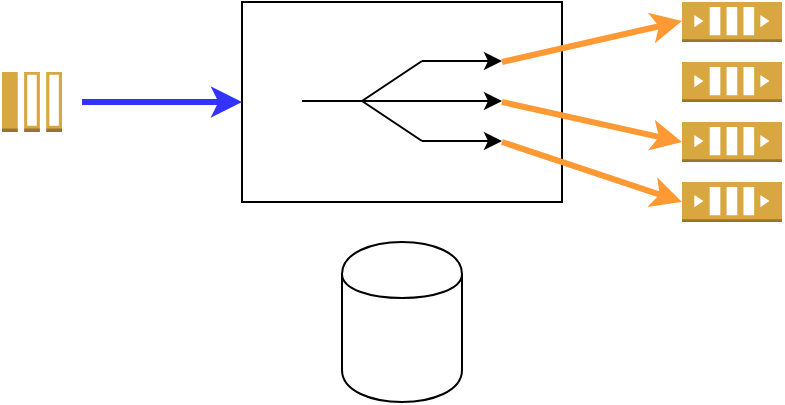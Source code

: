 <mxfile version="13.0.3" type="device"><diagram id="tsO8Nc9V5AiV2zkZjRJd" name="Page-1"><mxGraphModel dx="2066" dy="1265" grid="1" gridSize="10" guides="1" tooltips="1" connect="1" arrows="1" fold="1" page="1" pageScale="1" pageWidth="1169" pageHeight="827" math="0" shadow="0"><root><mxCell id="0"/><mxCell id="1" parent="0"/><mxCell id="amccXzPAaUp2grXkiEIp-2" value="" style="rounded=0;whiteSpace=wrap;html=1;" vertex="1" parent="1"><mxGeometry x="480" y="340" width="160" height="100" as="geometry"/></mxCell><mxCell id="amccXzPAaUp2grXkiEIp-4" value="" style="endArrow=none;html=1;" edge="1" parent="1"><mxGeometry width="50" height="50" relative="1" as="geometry"><mxPoint x="510" y="389.5" as="sourcePoint"/><mxPoint x="540" y="389.5" as="targetPoint"/></mxGeometry></mxCell><mxCell id="amccXzPAaUp2grXkiEIp-5" value="" style="endArrow=none;html=1;" edge="1" parent="1"><mxGeometry width="50" height="50" relative="1" as="geometry"><mxPoint x="540" y="389.5" as="sourcePoint"/><mxPoint x="570" y="369.5" as="targetPoint"/></mxGeometry></mxCell><mxCell id="amccXzPAaUp2grXkiEIp-7" value="" style="endArrow=none;html=1;" edge="1" parent="1"><mxGeometry width="50" height="50" relative="1" as="geometry"><mxPoint x="540" y="389.5" as="sourcePoint"/><mxPoint x="570" y="389.5" as="targetPoint"/></mxGeometry></mxCell><mxCell id="amccXzPAaUp2grXkiEIp-8" value="" style="endArrow=none;html=1;" edge="1" parent="1"><mxGeometry width="50" height="50" relative="1" as="geometry"><mxPoint x="570" y="409.5" as="sourcePoint"/><mxPoint x="540" y="389.5" as="targetPoint"/></mxGeometry></mxCell><mxCell id="amccXzPAaUp2grXkiEIp-10" value="" style="endArrow=classic;html=1;" edge="1" parent="1"><mxGeometry width="50" height="50" relative="1" as="geometry"><mxPoint x="570" y="369.5" as="sourcePoint"/><mxPoint x="610" y="369.5" as="targetPoint"/></mxGeometry></mxCell><mxCell id="amccXzPAaUp2grXkiEIp-11" value="" style="endArrow=classic;html=1;" edge="1" parent="1"><mxGeometry width="50" height="50" relative="1" as="geometry"><mxPoint x="570" y="389.5" as="sourcePoint"/><mxPoint x="610" y="389.5" as="targetPoint"/></mxGeometry></mxCell><mxCell id="amccXzPAaUp2grXkiEIp-12" value="" style="endArrow=classic;html=1;" edge="1" parent="1"><mxGeometry width="50" height="50" relative="1" as="geometry"><mxPoint x="570" y="409.5" as="sourcePoint"/><mxPoint x="610" y="409.5" as="targetPoint"/></mxGeometry></mxCell><mxCell id="amccXzPAaUp2grXkiEIp-13" value="" style="shape=cylinder;whiteSpace=wrap;html=1;boundedLbl=1;backgroundOutline=1;" vertex="1" parent="1"><mxGeometry x="530" y="460" width="60" height="80" as="geometry"/></mxCell><mxCell id="amccXzPAaUp2grXkiEIp-15" value="" style="outlineConnect=0;dashed=0;verticalLabelPosition=bottom;verticalAlign=top;align=center;html=1;shape=mxgraph.aws3.queue;fillColor=#D9A741;gradientColor=none;" vertex="1" parent="1"><mxGeometry x="700" y="340" width="50" height="20" as="geometry"/></mxCell><mxCell id="amccXzPAaUp2grXkiEIp-17" value="" style="outlineConnect=0;dashed=0;verticalLabelPosition=bottom;verticalAlign=top;align=center;html=1;shape=mxgraph.aws3.queue;fillColor=#D9A741;gradientColor=none;" vertex="1" parent="1"><mxGeometry x="700" y="370" width="50" height="20" as="geometry"/></mxCell><mxCell id="amccXzPAaUp2grXkiEIp-18" value="" style="outlineConnect=0;dashed=0;verticalLabelPosition=bottom;verticalAlign=top;align=center;html=1;shape=mxgraph.aws3.queue;fillColor=#D9A741;gradientColor=none;" vertex="1" parent="1"><mxGeometry x="700" y="400" width="50" height="20" as="geometry"/></mxCell><mxCell id="amccXzPAaUp2grXkiEIp-19" value="" style="outlineConnect=0;dashed=0;verticalLabelPosition=bottom;verticalAlign=top;align=center;html=1;shape=mxgraph.aws3.queue;fillColor=#D9A741;gradientColor=none;" vertex="1" parent="1"><mxGeometry x="700" y="430" width="50" height="20" as="geometry"/></mxCell><mxCell id="amccXzPAaUp2grXkiEIp-22" value="" style="outlineConnect=0;dashed=0;verticalLabelPosition=bottom;verticalAlign=top;align=center;html=1;shape=mxgraph.aws3.message;fillColor=#D9A741;gradientColor=none;" vertex="1" parent="1"><mxGeometry x="360" y="375" width="30" height="30" as="geometry"/></mxCell><mxCell id="amccXzPAaUp2grXkiEIp-23" value="" style="endArrow=classic;html=1;entryX=0;entryY=0.5;entryDx=0;entryDy=0;strokeColor=#3333FF;strokeWidth=3;" edge="1" parent="1" target="amccXzPAaUp2grXkiEIp-2"><mxGeometry width="50" height="50" relative="1" as="geometry"><mxPoint x="400" y="390" as="sourcePoint"/><mxPoint x="450" y="340" as="targetPoint"/></mxGeometry></mxCell><mxCell id="amccXzPAaUp2grXkiEIp-25" value="" style="endArrow=classic;html=1;entryX=0;entryY=0.5;entryDx=0;entryDy=0;strokeColor=#FF9933;strokeWidth=3;" edge="1" parent="1"><mxGeometry width="50" height="50" relative="1" as="geometry"><mxPoint x="610" y="370" as="sourcePoint"/><mxPoint x="700" y="349.5" as="targetPoint"/></mxGeometry></mxCell><mxCell id="amccXzPAaUp2grXkiEIp-26" value="" style="endArrow=classic;html=1;entryX=0;entryY=0.5;entryDx=0;entryDy=0;strokeColor=#FF9933;strokeWidth=3;entryPerimeter=0;" edge="1" parent="1" target="amccXzPAaUp2grXkiEIp-18"><mxGeometry width="50" height="50" relative="1" as="geometry"><mxPoint x="610" y="390" as="sourcePoint"/><mxPoint x="700" y="369.5" as="targetPoint"/></mxGeometry></mxCell><mxCell id="amccXzPAaUp2grXkiEIp-28" value="" style="endArrow=classic;html=1;entryX=0;entryY=0.5;entryDx=0;entryDy=0;strokeColor=#FF9933;strokeWidth=3;entryPerimeter=0;" edge="1" parent="1" target="amccXzPAaUp2grXkiEIp-19"><mxGeometry width="50" height="50" relative="1" as="geometry"><mxPoint x="610" y="410" as="sourcePoint"/><mxPoint x="730" y="379.5" as="targetPoint"/></mxGeometry></mxCell></root></mxGraphModel></diagram></mxfile>